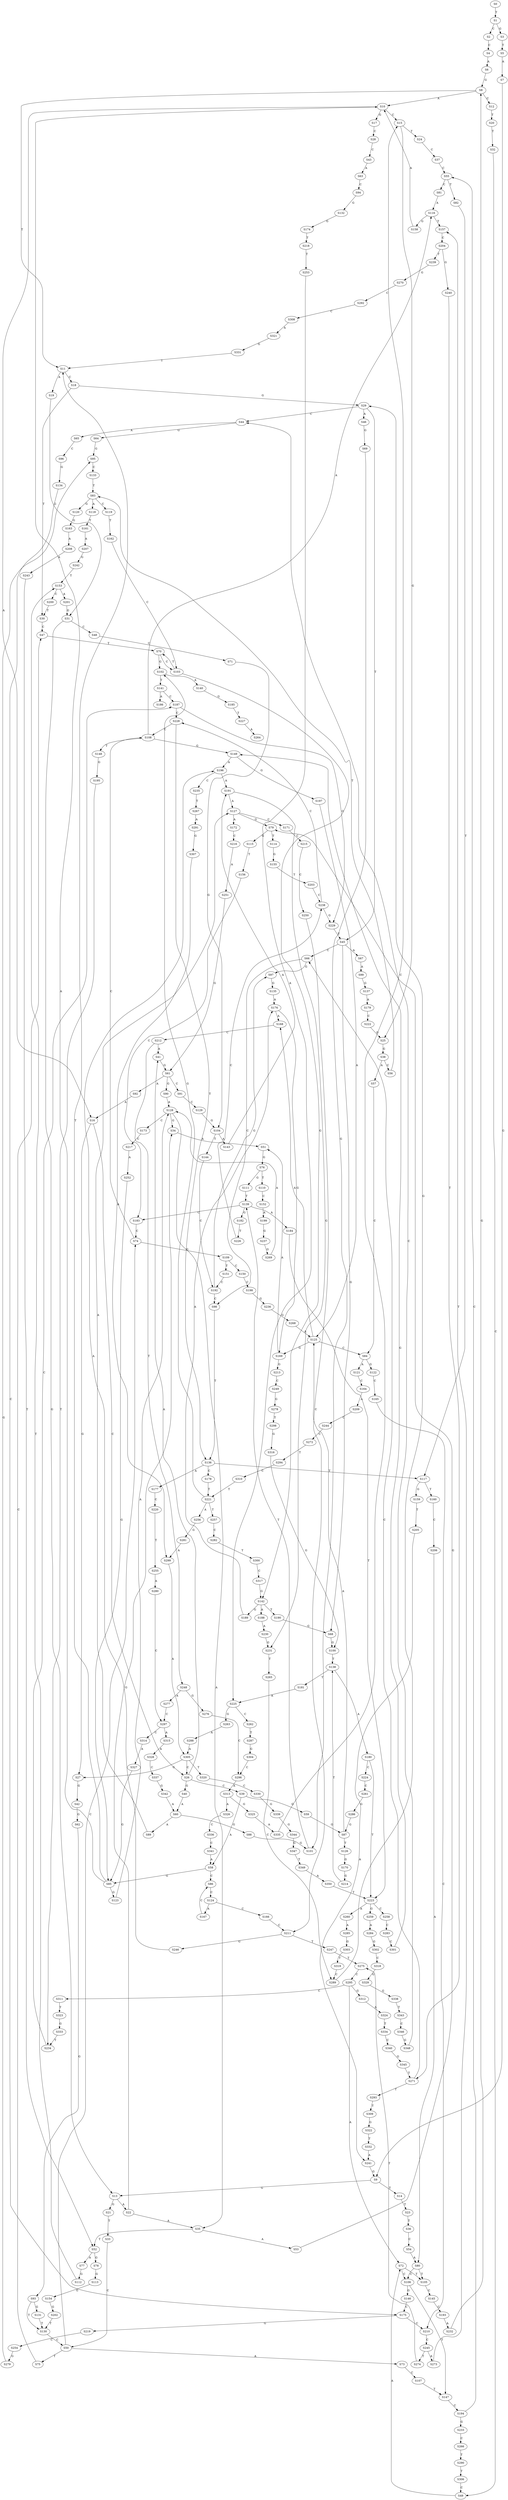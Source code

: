 strict digraph  {
	S0 -> S1 [ label = T ];
	S1 -> S2 [ label = C ];
	S1 -> S3 [ label = G ];
	S2 -> S4 [ label = C ];
	S3 -> S5 [ label = T ];
	S4 -> S6 [ label = A ];
	S5 -> S7 [ label = A ];
	S6 -> S8 [ label = G ];
	S7 -> S9 [ label = G ];
	S8 -> S10 [ label = A ];
	S8 -> S11 [ label = T ];
	S8 -> S12 [ label = C ];
	S9 -> S13 [ label = G ];
	S9 -> S14 [ label = T ];
	S10 -> S15 [ label = C ];
	S10 -> S16 [ label = A ];
	S10 -> S17 [ label = G ];
	S11 -> S18 [ label = C ];
	S11 -> S19 [ label = A ];
	S12 -> S20 [ label = T ];
	S13 -> S21 [ label = G ];
	S13 -> S22 [ label = A ];
	S14 -> S23 [ label = T ];
	S15 -> S24 [ label = T ];
	S15 -> S25 [ label = G ];
	S16 -> S26 [ label = C ];
	S16 -> S27 [ label = G ];
	S17 -> S28 [ label = C ];
	S18 -> S29 [ label = G ];
	S18 -> S30 [ label = T ];
	S19 -> S31 [ label = G ];
	S20 -> S32 [ label = T ];
	S21 -> S33 [ label = T ];
	S22 -> S34 [ label = G ];
	S22 -> S35 [ label = A ];
	S23 -> S36 [ label = T ];
	S24 -> S37 [ label = C ];
	S25 -> S38 [ label = G ];
	S26 -> S39 [ label = C ];
	S26 -> S40 [ label = G ];
	S26 -> S41 [ label = A ];
	S27 -> S42 [ label = G ];
	S28 -> S43 [ label = C ];
	S29 -> S44 [ label = C ];
	S29 -> S45 [ label = T ];
	S29 -> S46 [ label = A ];
	S30 -> S47 [ label = C ];
	S31 -> S48 [ label = C ];
	S31 -> S13 [ label = G ];
	S32 -> S49 [ label = C ];
	S33 -> S50 [ label = C ];
	S34 -> S51 [ label = A ];
	S35 -> S52 [ label = T ];
	S35 -> S53 [ label = A ];
	S36 -> S54 [ label = C ];
	S37 -> S55 [ label = C ];
	S38 -> S56 [ label = C ];
	S38 -> S57 [ label = A ];
	S39 -> S58 [ label = A ];
	S39 -> S59 [ label = G ];
	S40 -> S60 [ label = A ];
	S41 -> S61 [ label = G ];
	S42 -> S62 [ label = G ];
	S43 -> S63 [ label = A ];
	S44 -> S64 [ label = G ];
	S44 -> S65 [ label = A ];
	S45 -> S66 [ label = C ];
	S45 -> S67 [ label = A ];
	S45 -> S68 [ label = G ];
	S46 -> S69 [ label = G ];
	S47 -> S70 [ label = T ];
	S48 -> S71 [ label = C ];
	S49 -> S72 [ label = A ];
	S50 -> S73 [ label = A ];
	S50 -> S74 [ label = C ];
	S50 -> S75 [ label = T ];
	S51 -> S76 [ label = G ];
	S52 -> S77 [ label = A ];
	S52 -> S78 [ label = G ];
	S53 -> S79 [ label = G ];
	S54 -> S80 [ label = A ];
	S55 -> S81 [ label = C ];
	S55 -> S82 [ label = T ];
	S56 -> S83 [ label = T ];
	S57 -> S84 [ label = C ];
	S58 -> S85 [ label = G ];
	S58 -> S86 [ label = C ];
	S59 -> S87 [ label = G ];
	S60 -> S88 [ label = G ];
	S60 -> S89 [ label = A ];
	S61 -> S90 [ label = G ];
	S61 -> S91 [ label = C ];
	S61 -> S92 [ label = A ];
	S62 -> S93 [ label = G ];
	S63 -> S94 [ label = C ];
	S64 -> S95 [ label = G ];
	S65 -> S96 [ label = C ];
	S66 -> S97 [ label = G ];
	S66 -> S98 [ label = C ];
	S67 -> S99 [ label = A ];
	S68 -> S100 [ label = G ];
	S69 -> S101 [ label = G ];
	S70 -> S102 [ label = G ];
	S70 -> S103 [ label = C ];
	S71 -> S104 [ label = G ];
	S72 -> S105 [ label = T ];
	S72 -> S106 [ label = C ];
	S73 -> S107 [ label = C ];
	S74 -> S108 [ label = C ];
	S74 -> S109 [ label = G ];
	S75 -> S47 [ label = C ];
	S76 -> S110 [ label = T ];
	S76 -> S111 [ label = G ];
	S77 -> S112 [ label = G ];
	S78 -> S113 [ label = G ];
	S79 -> S114 [ label = T ];
	S79 -> S115 [ label = G ];
	S80 -> S105 [ label = T ];
	S80 -> S106 [ label = C ];
	S81 -> S116 [ label = A ];
	S82 -> S117 [ label = T ];
	S83 -> S118 [ label = A ];
	S83 -> S119 [ label = C ];
	S83 -> S120 [ label = G ];
	S84 -> S121 [ label = A ];
	S84 -> S122 [ label = G ];
	S85 -> S10 [ label = A ];
	S85 -> S11 [ label = T ];
	S85 -> S123 [ label = G ];
	S86 -> S124 [ label = C ];
	S87 -> S125 [ label = A ];
	S87 -> S126 [ label = T ];
	S88 -> S101 [ label = G ];
	S89 -> S127 [ label = A ];
	S90 -> S128 [ label = A ];
	S91 -> S129 [ label = C ];
	S92 -> S16 [ label = A ];
	S93 -> S130 [ label = T ];
	S93 -> S131 [ label = G ];
	S94 -> S132 [ label = G ];
	S95 -> S133 [ label = C ];
	S96 -> S134 [ label = G ];
	S97 -> S135 [ label = G ];
	S98 -> S136 [ label = T ];
	S99 -> S137 [ label = G ];
	S100 -> S138 [ label = T ];
	S101 -> S139 [ label = T ];
	S102 -> S140 [ label = A ];
	S102 -> S141 [ label = T ];
	S103 -> S70 [ label = T ];
	S103 -> S142 [ label = G ];
	S104 -> S143 [ label = A ];
	S104 -> S144 [ label = T ];
	S105 -> S145 [ label = C ];
	S106 -> S146 [ label = G ];
	S106 -> S147 [ label = T ];
	S107 -> S147 [ label = T ];
	S108 -> S148 [ label = T ];
	S108 -> S116 [ label = A ];
	S108 -> S149 [ label = G ];
	S109 -> S150 [ label = C ];
	S109 -> S151 [ label = T ];
	S110 -> S152 [ label = C ];
	S111 -> S139 [ label = T ];
	S112 -> S153 [ label = T ];
	S113 -> S154 [ label = G ];
	S114 -> S155 [ label = G ];
	S115 -> S156 [ label = T ];
	S116 -> S157 [ label = T ];
	S116 -> S158 [ label = G ];
	S117 -> S159 [ label = G ];
	S117 -> S160 [ label = T ];
	S118 -> S161 [ label = T ];
	S119 -> S162 [ label = T ];
	S120 -> S163 [ label = G ];
	S121 -> S164 [ label = C ];
	S122 -> S165 [ label = C ];
	S123 -> S128 [ label = A ];
	S124 -> S166 [ label = C ];
	S124 -> S167 [ label = A ];
	S125 -> S84 [ label = C ];
	S125 -> S168 [ label = A ];
	S125 -> S169 [ label = G ];
	S126 -> S170 [ label = G ];
	S127 -> S79 [ label = G ];
	S127 -> S171 [ label = C ];
	S127 -> S172 [ label = A ];
	S128 -> S35 [ label = A ];
	S128 -> S173 [ label = C ];
	S128 -> S34 [ label = G ];
	S129 -> S104 [ label = G ];
	S130 -> S50 [ label = C ];
	S131 -> S130 [ label = T ];
	S132 -> S174 [ label = G ];
	S133 -> S83 [ label = T ];
	S134 -> S175 [ label = C ];
	S135 -> S176 [ label = A ];
	S136 -> S177 [ label = A ];
	S136 -> S178 [ label = C ];
	S136 -> S117 [ label = T ];
	S137 -> S179 [ label = A ];
	S138 -> S180 [ label = A ];
	S138 -> S181 [ label = T ];
	S139 -> S182 [ label = G ];
	S139 -> S183 [ label = C ];
	S139 -> S184 [ label = A ];
	S140 -> S185 [ label = G ];
	S141 -> S186 [ label = A ];
	S141 -> S187 [ label = C ];
	S142 -> S188 [ label = A ];
	S142 -> S189 [ label = G ];
	S142 -> S190 [ label = T ];
	S143 -> S191 [ label = A ];
	S144 -> S192 [ label = C ];
	S145 -> S193 [ label = C ];
	S146 -> S175 [ label = C ];
	S147 -> S194 [ label = C ];
	S148 -> S195 [ label = G ];
	S149 -> S196 [ label = A ];
	S149 -> S197 [ label = G ];
	S150 -> S198 [ label = C ];
	S151 -> S192 [ label = C ];
	S152 -> S199 [ label = A ];
	S153 -> S200 [ label = C ];
	S153 -> S201 [ label = A ];
	S154 -> S202 [ label = G ];
	S155 -> S203 [ label = T ];
	S156 -> S183 [ label = C ];
	S157 -> S204 [ label = C ];
	S158 -> S10 [ label = A ];
	S159 -> S205 [ label = T ];
	S160 -> S206 [ label = C ];
	S161 -> S207 [ label = A ];
	S162 -> S103 [ label = C ];
	S163 -> S208 [ label = A ];
	S164 -> S209 [ label = A ];
	S165 -> S210 [ label = C ];
	S166 -> S211 [ label = C ];
	S167 -> S86 [ label = C ];
	S168 -> S212 [ label = C ];
	S169 -> S51 [ label = A ];
	S169 -> S213 [ label = G ];
	S170 -> S214 [ label = G ];
	S171 -> S215 [ label = C ];
	S172 -> S216 [ label = C ];
	S173 -> S217 [ label = C ];
	S174 -> S218 [ label = T ];
	S175 -> S210 [ label = C ];
	S175 -> S219 [ label = G ];
	S176 -> S168 [ label = A ];
	S176 -> S169 [ label = G ];
	S177 -> S220 [ label = C ];
	S178 -> S221 [ label = T ];
	S179 -> S222 [ label = C ];
	S180 -> S223 [ label = T ];
	S180 -> S224 [ label = C ];
	S181 -> S225 [ label = A ];
	S182 -> S226 [ label = T ];
	S183 -> S74 [ label = C ];
	S184 -> S223 [ label = T ];
	S185 -> S227 [ label = T ];
	S187 -> S228 [ label = C ];
	S187 -> S229 [ label = G ];
	S188 -> S230 [ label = A ];
	S189 -> S176 [ label = A ];
	S190 -> S68 [ label = G ];
	S191 -> S127 [ label = A ];
	S191 -> S231 [ label = G ];
	S192 -> S98 [ label = C ];
	S192 -> S97 [ label = G ];
	S193 -> S232 [ label = A ];
	S194 -> S233 [ label = G ];
	S194 -> S55 [ label = C ];
	S195 -> S234 [ label = T ];
	S196 -> S191 [ label = A ];
	S196 -> S235 [ label = C ];
	S197 -> S125 [ label = A ];
	S198 -> S236 [ label = G ];
	S199 -> S237 [ label = G ];
	S200 -> S30 [ label = T ];
	S201 -> S31 [ label = G ];
	S202 -> S130 [ label = T ];
	S203 -> S238 [ label = C ];
	S204 -> S239 [ label = T ];
	S204 -> S240 [ label = G ];
	S205 -> S241 [ label = A ];
	S206 -> S80 [ label = A ];
	S207 -> S242 [ label = G ];
	S208 -> S243 [ label = A ];
	S209 -> S244 [ label = C ];
	S210 -> S245 [ label = C ];
	S211 -> S246 [ label = G ];
	S211 -> S247 [ label = T ];
	S212 -> S41 [ label = A ];
	S212 -> S248 [ label = T ];
	S213 -> S249 [ label = C ];
	S214 -> S138 [ label = T ];
	S215 -> S250 [ label = C ];
	S216 -> S251 [ label = A ];
	S217 -> S252 [ label = A ];
	S218 -> S253 [ label = T ];
	S219 -> S254 [ label = C ];
	S220 -> S255 [ label = T ];
	S221 -> S256 [ label = A ];
	S221 -> S257 [ label = T ];
	S221 -> S102 [ label = G ];
	S222 -> S25 [ label = G ];
	S223 -> S258 [ label = C ];
	S223 -> S259 [ label = G ];
	S223 -> S260 [ label = A ];
	S224 -> S261 [ label = C ];
	S225 -> S262 [ label = C ];
	S225 -> S263 [ label = G ];
	S226 -> S238 [ label = C ];
	S227 -> S264 [ label = A ];
	S228 -> S136 [ label = T ];
	S228 -> S108 [ label = C ];
	S229 -> S45 [ label = T ];
	S230 -> S231 [ label = G ];
	S231 -> S265 [ label = T ];
	S232 -> S8 [ label = G ];
	S233 -> S266 [ label = C ];
	S234 -> S187 [ label = C ];
	S235 -> S267 [ label = T ];
	S236 -> S268 [ label = G ];
	S237 -> S269 [ label = G ];
	S238 -> S229 [ label = G ];
	S238 -> S228 [ label = C ];
	S239 -> S270 [ label = G ];
	S240 -> S271 [ label = T ];
	S241 -> S9 [ label = G ];
	S242 -> S153 [ label = T ];
	S243 -> S52 [ label = T ];
	S244 -> S272 [ label = C ];
	S245 -> S273 [ label = A ];
	S245 -> S274 [ label = T ];
	S246 -> S196 [ label = A ];
	S247 -> S275 [ label = T ];
	S248 -> S276 [ label = G ];
	S248 -> S277 [ label = A ];
	S249 -> S278 [ label = G ];
	S250 -> S211 [ label = C ];
	S251 -> S61 [ label = G ];
	S252 -> S85 [ label = G ];
	S253 -> S225 [ label = A ];
	S254 -> S279 [ label = G ];
	S255 -> S280 [ label = A ];
	S256 -> S281 [ label = G ];
	S257 -> S282 [ label = C ];
	S258 -> S283 [ label = C ];
	S259 -> S284 [ label = A ];
	S260 -> S285 [ label = A ];
	S261 -> S286 [ label = G ];
	S262 -> S287 [ label = T ];
	S263 -> S288 [ label = A ];
	S265 -> S289 [ label = C ];
	S266 -> S290 [ label = T ];
	S267 -> S291 [ label = A ];
	S268 -> S125 [ label = A ];
	S269 -> S128 [ label = A ];
	S270 -> S292 [ label = C ];
	S271 -> S66 [ label = C ];
	S271 -> S293 [ label = T ];
	S272 -> S294 [ label = T ];
	S273 -> S157 [ label = T ];
	S274 -> S275 [ label = T ];
	S275 -> S295 [ label = C ];
	S276 -> S296 [ label = C ];
	S277 -> S297 [ label = C ];
	S278 -> S298 [ label = T ];
	S279 -> S95 [ label = G ];
	S280 -> S297 [ label = C ];
	S281 -> S299 [ label = A ];
	S282 -> S300 [ label = T ];
	S283 -> S301 [ label = C ];
	S284 -> S302 [ label = G ];
	S285 -> S303 [ label = G ];
	S286 -> S87 [ label = G ];
	S287 -> S304 [ label = G ];
	S288 -> S305 [ label = A ];
	S289 -> S29 [ label = G ];
	S290 -> S306 [ label = T ];
	S291 -> S307 [ label = G ];
	S292 -> S308 [ label = C ];
	S293 -> S309 [ label = T ];
	S294 -> S310 [ label = C ];
	S295 -> S72 [ label = A ];
	S295 -> S311 [ label = C ];
	S295 -> S312 [ label = G ];
	S296 -> S313 [ label = A ];
	S297 -> S314 [ label = C ];
	S297 -> S315 [ label = A ];
	S298 -> S316 [ label = G ];
	S299 -> S305 [ label = A ];
	S300 -> S317 [ label = C ];
	S301 -> S149 [ label = G ];
	S302 -> S318 [ label = C ];
	S303 -> S319 [ label = T ];
	S304 -> S296 [ label = C ];
	S305 -> S320 [ label = T ];
	S305 -> S26 [ label = C ];
	S305 -> S27 [ label = G ];
	S306 -> S49 [ label = C ];
	S307 -> S299 [ label = A ];
	S308 -> S321 [ label = A ];
	S309 -> S322 [ label = G ];
	S310 -> S221 [ label = T ];
	S311 -> S323 [ label = T ];
	S312 -> S324 [ label = A ];
	S313 -> S325 [ label = G ];
	S313 -> S326 [ label = A ];
	S314 -> S327 [ label = A ];
	S315 -> S328 [ label = A ];
	S316 -> S100 [ label = G ];
	S317 -> S142 [ label = G ];
	S318 -> S329 [ label = G ];
	S319 -> S289 [ label = C ];
	S320 -> S330 [ label = C ];
	S321 -> S331 [ label = G ];
	S322 -> S332 [ label = T ];
	S323 -> S333 [ label = G ];
	S324 -> S334 [ label = T ];
	S325 -> S335 [ label = A ];
	S326 -> S336 [ label = C ];
	S327 -> S85 [ label = G ];
	S328 -> S337 [ label = C ];
	S329 -> S338 [ label = G ];
	S330 -> S339 [ label = G ];
	S331 -> S11 [ label = T ];
	S332 -> S241 [ label = A ];
	S333 -> S234 [ label = T ];
	S334 -> S340 [ label = C ];
	S335 -> S15 [ label = C ];
	S336 -> S341 [ label = C ];
	S337 -> S342 [ label = G ];
	S338 -> S343 [ label = T ];
	S339 -> S344 [ label = G ];
	S340 -> S345 [ label = G ];
	S341 -> S58 [ label = A ];
	S342 -> S60 [ label = A ];
	S343 -> S346 [ label = C ];
	S344 -> S347 [ label = G ];
	S345 -> S271 [ label = T ];
	S346 -> S348 [ label = G ];
	S347 -> S349 [ label = T ];
	S348 -> S44 [ label = C ];
	S349 -> S350 [ label = A ];
	S350 -> S223 [ label = T ];
}
